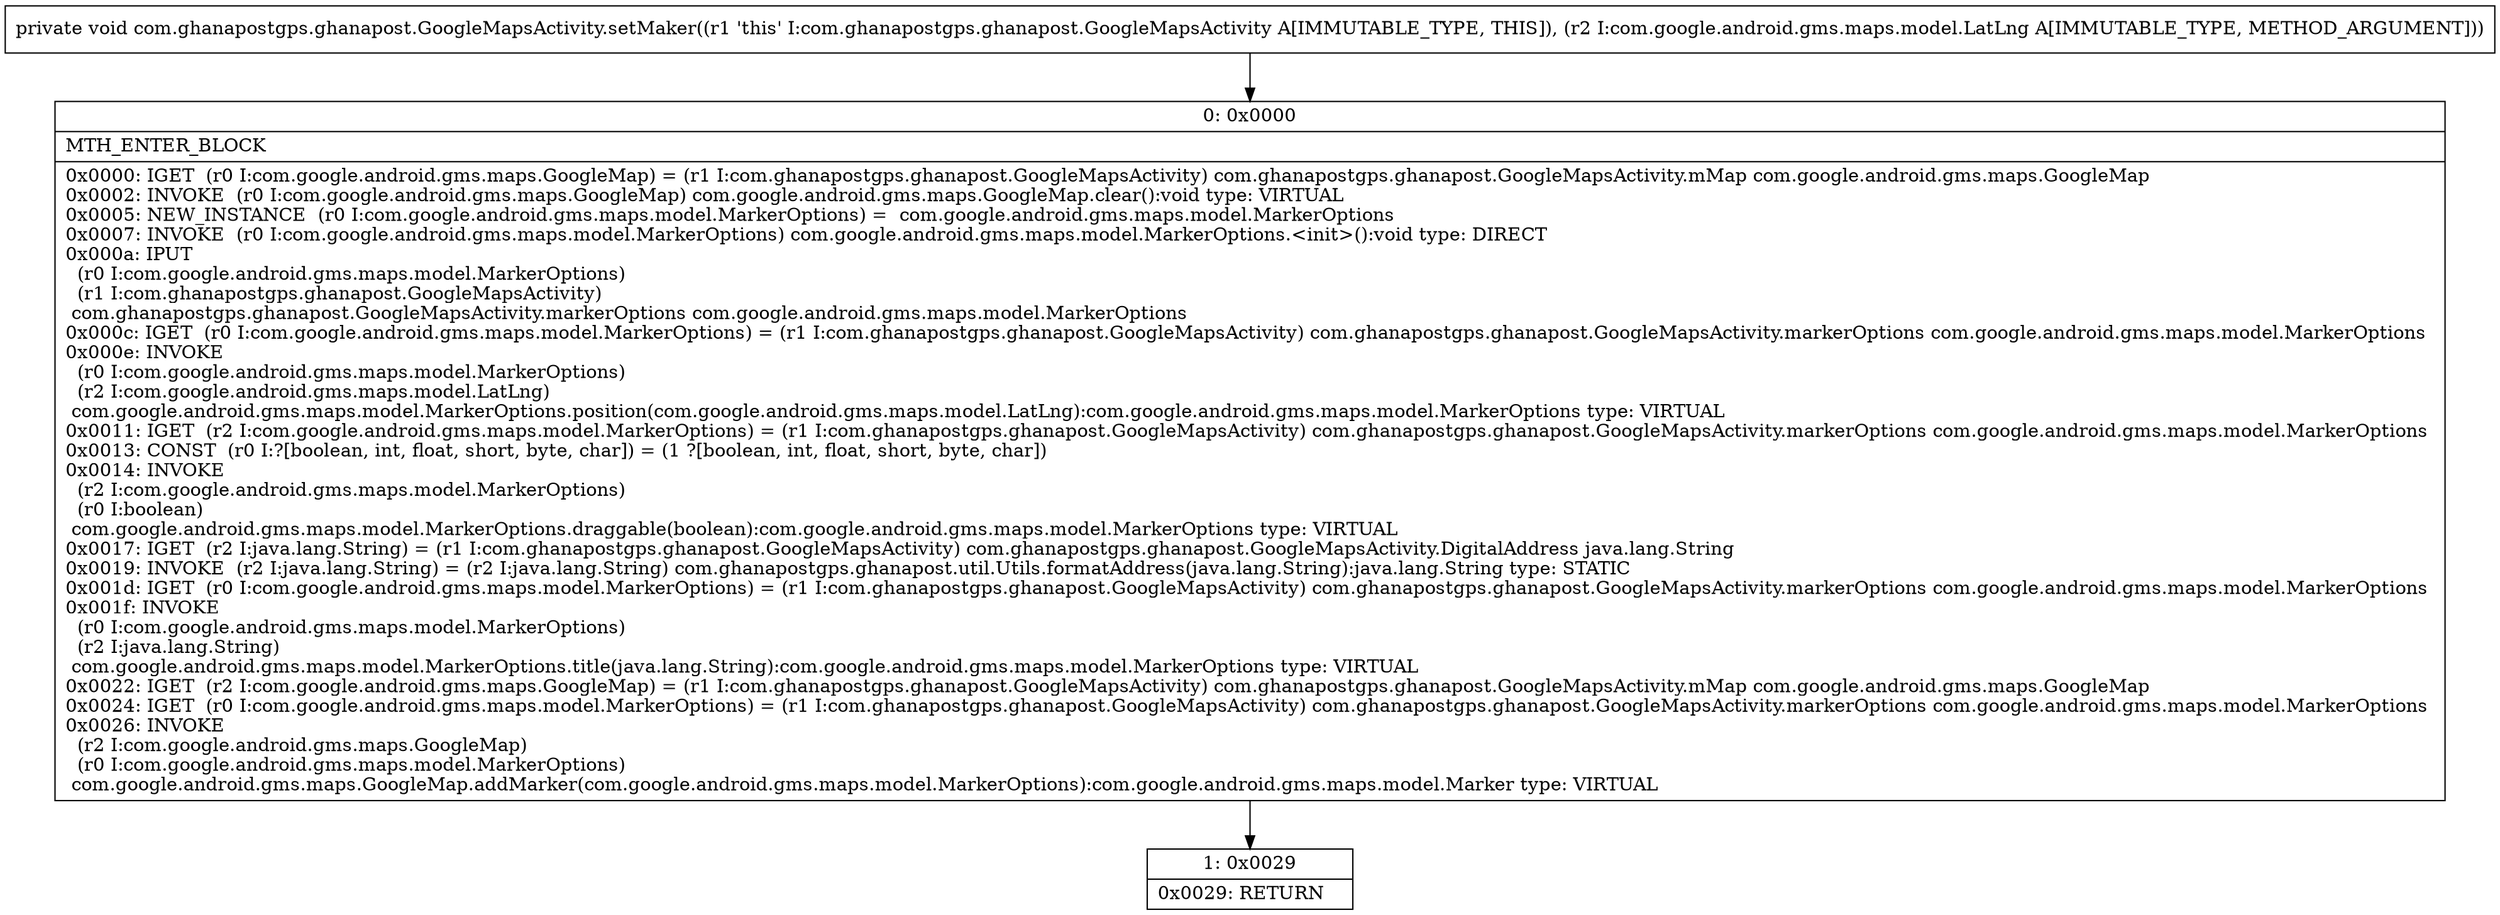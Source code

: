 digraph "CFG forcom.ghanapostgps.ghanapost.GoogleMapsActivity.setMaker(Lcom\/google\/android\/gms\/maps\/model\/LatLng;)V" {
Node_0 [shape=record,label="{0\:\ 0x0000|MTH_ENTER_BLOCK\l|0x0000: IGET  (r0 I:com.google.android.gms.maps.GoogleMap) = (r1 I:com.ghanapostgps.ghanapost.GoogleMapsActivity) com.ghanapostgps.ghanapost.GoogleMapsActivity.mMap com.google.android.gms.maps.GoogleMap \l0x0002: INVOKE  (r0 I:com.google.android.gms.maps.GoogleMap) com.google.android.gms.maps.GoogleMap.clear():void type: VIRTUAL \l0x0005: NEW_INSTANCE  (r0 I:com.google.android.gms.maps.model.MarkerOptions) =  com.google.android.gms.maps.model.MarkerOptions \l0x0007: INVOKE  (r0 I:com.google.android.gms.maps.model.MarkerOptions) com.google.android.gms.maps.model.MarkerOptions.\<init\>():void type: DIRECT \l0x000a: IPUT  \l  (r0 I:com.google.android.gms.maps.model.MarkerOptions)\l  (r1 I:com.ghanapostgps.ghanapost.GoogleMapsActivity)\l com.ghanapostgps.ghanapost.GoogleMapsActivity.markerOptions com.google.android.gms.maps.model.MarkerOptions \l0x000c: IGET  (r0 I:com.google.android.gms.maps.model.MarkerOptions) = (r1 I:com.ghanapostgps.ghanapost.GoogleMapsActivity) com.ghanapostgps.ghanapost.GoogleMapsActivity.markerOptions com.google.android.gms.maps.model.MarkerOptions \l0x000e: INVOKE  \l  (r0 I:com.google.android.gms.maps.model.MarkerOptions)\l  (r2 I:com.google.android.gms.maps.model.LatLng)\l com.google.android.gms.maps.model.MarkerOptions.position(com.google.android.gms.maps.model.LatLng):com.google.android.gms.maps.model.MarkerOptions type: VIRTUAL \l0x0011: IGET  (r2 I:com.google.android.gms.maps.model.MarkerOptions) = (r1 I:com.ghanapostgps.ghanapost.GoogleMapsActivity) com.ghanapostgps.ghanapost.GoogleMapsActivity.markerOptions com.google.android.gms.maps.model.MarkerOptions \l0x0013: CONST  (r0 I:?[boolean, int, float, short, byte, char]) = (1 ?[boolean, int, float, short, byte, char]) \l0x0014: INVOKE  \l  (r2 I:com.google.android.gms.maps.model.MarkerOptions)\l  (r0 I:boolean)\l com.google.android.gms.maps.model.MarkerOptions.draggable(boolean):com.google.android.gms.maps.model.MarkerOptions type: VIRTUAL \l0x0017: IGET  (r2 I:java.lang.String) = (r1 I:com.ghanapostgps.ghanapost.GoogleMapsActivity) com.ghanapostgps.ghanapost.GoogleMapsActivity.DigitalAddress java.lang.String \l0x0019: INVOKE  (r2 I:java.lang.String) = (r2 I:java.lang.String) com.ghanapostgps.ghanapost.util.Utils.formatAddress(java.lang.String):java.lang.String type: STATIC \l0x001d: IGET  (r0 I:com.google.android.gms.maps.model.MarkerOptions) = (r1 I:com.ghanapostgps.ghanapost.GoogleMapsActivity) com.ghanapostgps.ghanapost.GoogleMapsActivity.markerOptions com.google.android.gms.maps.model.MarkerOptions \l0x001f: INVOKE  \l  (r0 I:com.google.android.gms.maps.model.MarkerOptions)\l  (r2 I:java.lang.String)\l com.google.android.gms.maps.model.MarkerOptions.title(java.lang.String):com.google.android.gms.maps.model.MarkerOptions type: VIRTUAL \l0x0022: IGET  (r2 I:com.google.android.gms.maps.GoogleMap) = (r1 I:com.ghanapostgps.ghanapost.GoogleMapsActivity) com.ghanapostgps.ghanapost.GoogleMapsActivity.mMap com.google.android.gms.maps.GoogleMap \l0x0024: IGET  (r0 I:com.google.android.gms.maps.model.MarkerOptions) = (r1 I:com.ghanapostgps.ghanapost.GoogleMapsActivity) com.ghanapostgps.ghanapost.GoogleMapsActivity.markerOptions com.google.android.gms.maps.model.MarkerOptions \l0x0026: INVOKE  \l  (r2 I:com.google.android.gms.maps.GoogleMap)\l  (r0 I:com.google.android.gms.maps.model.MarkerOptions)\l com.google.android.gms.maps.GoogleMap.addMarker(com.google.android.gms.maps.model.MarkerOptions):com.google.android.gms.maps.model.Marker type: VIRTUAL \l}"];
Node_1 [shape=record,label="{1\:\ 0x0029|0x0029: RETURN   \l}"];
MethodNode[shape=record,label="{private void com.ghanapostgps.ghanapost.GoogleMapsActivity.setMaker((r1 'this' I:com.ghanapostgps.ghanapost.GoogleMapsActivity A[IMMUTABLE_TYPE, THIS]), (r2 I:com.google.android.gms.maps.model.LatLng A[IMMUTABLE_TYPE, METHOD_ARGUMENT])) }"];
MethodNode -> Node_0;
Node_0 -> Node_1;
}

